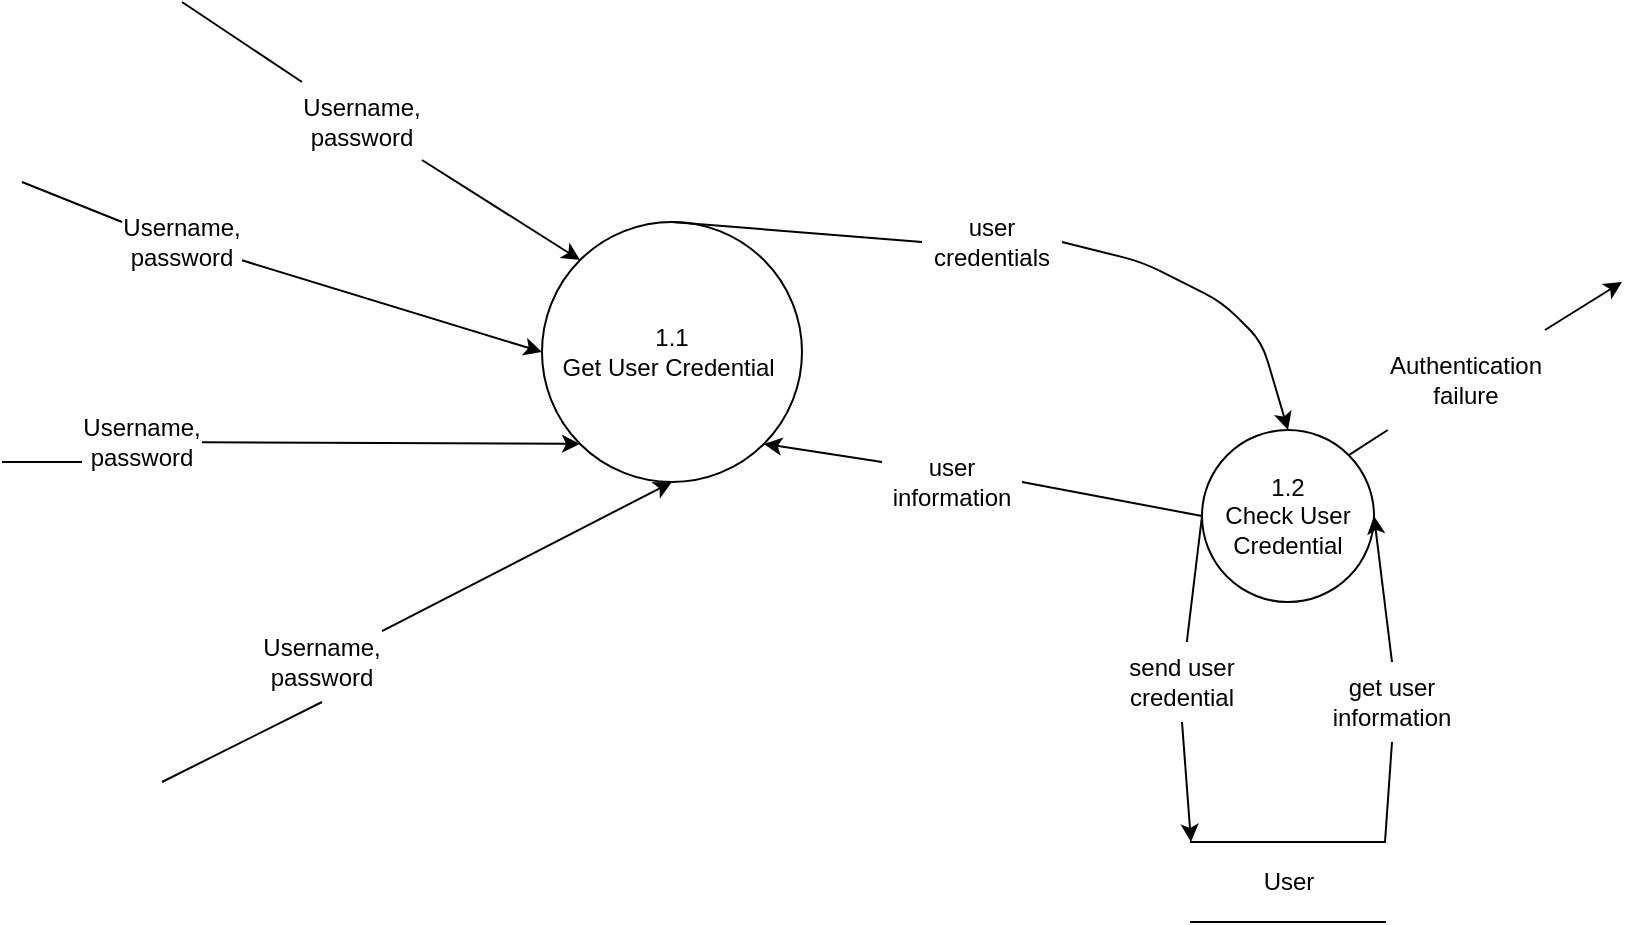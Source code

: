 <mxfile version="14.6.13" type="device"><diagram id="o9sR5rqqMekjmxEWEfXo" name="Page-1"><mxGraphModel dx="1038" dy="548" grid="1" gridSize="10" guides="1" tooltips="1" connect="1" arrows="1" fold="1" page="1" pageScale="1" pageWidth="1169" pageHeight="827" math="0" shadow="0"><root><mxCell id="0"/><mxCell id="1" parent="0"/><mxCell id="2EIA0HogUrLbsiUGBhPT-1" value="1.1&lt;br&gt;Get User Credential&amp;nbsp;" style="ellipse;whiteSpace=wrap;html=1;aspect=fixed;" vertex="1" parent="1"><mxGeometry x="450" y="230" width="130" height="130" as="geometry"/></mxCell><mxCell id="2EIA0HogUrLbsiUGBhPT-2" value="" style="endArrow=classic;html=1;entryX=0;entryY=0;entryDx=0;entryDy=0;startArrow=none;" edge="1" parent="1" source="2EIA0HogUrLbsiUGBhPT-12" target="2EIA0HogUrLbsiUGBhPT-1"><mxGeometry width="50" height="50" relative="1" as="geometry"><mxPoint x="270" y="120" as="sourcePoint"/><mxPoint x="320" y="90" as="targetPoint"/></mxGeometry></mxCell><mxCell id="2EIA0HogUrLbsiUGBhPT-3" value="" style="endArrow=classic;html=1;entryX=0;entryY=0.5;entryDx=0;entryDy=0;startArrow=none;" edge="1" parent="1" source="2EIA0HogUrLbsiUGBhPT-13" target="2EIA0HogUrLbsiUGBhPT-1"><mxGeometry width="50" height="50" relative="1" as="geometry"><mxPoint x="190" y="210" as="sourcePoint"/><mxPoint x="170" y="190" as="targetPoint"/></mxGeometry></mxCell><mxCell id="2EIA0HogUrLbsiUGBhPT-4" value="" style="endArrow=classic;html=1;entryX=0;entryY=1;entryDx=0;entryDy=0;startArrow=none;" edge="1" parent="1" source="2EIA0HogUrLbsiUGBhPT-14" target="2EIA0HogUrLbsiUGBhPT-1"><mxGeometry width="50" height="50" relative="1" as="geometry"><mxPoint x="180" y="350" as="sourcePoint"/><mxPoint x="230" y="300" as="targetPoint"/></mxGeometry></mxCell><mxCell id="2EIA0HogUrLbsiUGBhPT-5" value="" style="endArrow=classic;html=1;entryX=0.5;entryY=1;entryDx=0;entryDy=0;startArrow=none;" edge="1" parent="1" source="2EIA0HogUrLbsiUGBhPT-15" target="2EIA0HogUrLbsiUGBhPT-1"><mxGeometry width="50" height="50" relative="1" as="geometry"><mxPoint x="260" y="510" as="sourcePoint"/><mxPoint x="430" y="389" as="targetPoint"/></mxGeometry></mxCell><mxCell id="2EIA0HogUrLbsiUGBhPT-6" value="" style="endArrow=classic;html=1;exitX=1;exitY=0.5;exitDx=0;exitDy=0;entryX=0.5;entryY=0;entryDx=0;entryDy=0;startArrow=none;" edge="1" parent="1" source="2EIA0HogUrLbsiUGBhPT-21" target="2EIA0HogUrLbsiUGBhPT-7"><mxGeometry width="50" height="50" relative="1" as="geometry"><mxPoint x="710" y="420" as="sourcePoint"/><mxPoint x="730" y="360" as="targetPoint"/><Array as="points"><mxPoint x="750" y="250"/><mxPoint x="790" y="270"/><mxPoint x="810" y="290"/></Array></mxGeometry></mxCell><mxCell id="2EIA0HogUrLbsiUGBhPT-7" value="1.2&lt;br&gt;Check User Credential" style="ellipse;whiteSpace=wrap;html=1;aspect=fixed;" vertex="1" parent="1"><mxGeometry x="780" y="334" width="86" height="86" as="geometry"/></mxCell><mxCell id="2EIA0HogUrLbsiUGBhPT-8" value="User" style="shape=partialRectangle;whiteSpace=wrap;html=1;left=0;right=0;fillColor=none;" vertex="1" parent="1"><mxGeometry x="774.5" y="540" width="97" height="40" as="geometry"/></mxCell><mxCell id="2EIA0HogUrLbsiUGBhPT-15" value="Username, password" style="text;html=1;strokeColor=none;fillColor=none;align=center;verticalAlign=middle;whiteSpace=wrap;rounded=0;" vertex="1" parent="1"><mxGeometry x="310" y="430" width="60" height="40" as="geometry"/></mxCell><mxCell id="2EIA0HogUrLbsiUGBhPT-16" value="" style="endArrow=none;html=1;entryX=0.5;entryY=1;entryDx=0;entryDy=0;" edge="1" parent="1" target="2EIA0HogUrLbsiUGBhPT-15"><mxGeometry width="50" height="50" relative="1" as="geometry"><mxPoint x="260" y="510" as="sourcePoint"/><mxPoint x="515" y="360" as="targetPoint"/></mxGeometry></mxCell><mxCell id="2EIA0HogUrLbsiUGBhPT-14" value="Username, password" style="text;html=1;strokeColor=none;fillColor=none;align=center;verticalAlign=middle;whiteSpace=wrap;rounded=0;" vertex="1" parent="1"><mxGeometry x="220" y="320" width="60" height="40" as="geometry"/></mxCell><mxCell id="2EIA0HogUrLbsiUGBhPT-17" value="" style="endArrow=none;html=1;entryX=0;entryY=0.75;entryDx=0;entryDy=0;" edge="1" parent="1" target="2EIA0HogUrLbsiUGBhPT-14"><mxGeometry width="50" height="50" relative="1" as="geometry"><mxPoint x="180" y="350" as="sourcePoint"/><mxPoint x="469.038" y="340.962" as="targetPoint"/></mxGeometry></mxCell><mxCell id="2EIA0HogUrLbsiUGBhPT-13" value="Username, password" style="text;html=1;strokeColor=none;fillColor=none;align=center;verticalAlign=middle;whiteSpace=wrap;rounded=0;" vertex="1" parent="1"><mxGeometry x="240" y="220" width="60" height="40" as="geometry"/></mxCell><mxCell id="2EIA0HogUrLbsiUGBhPT-19" value="" style="endArrow=none;html=1;entryX=0;entryY=0.25;entryDx=0;entryDy=0;" edge="1" parent="1" target="2EIA0HogUrLbsiUGBhPT-13"><mxGeometry width="50" height="50" relative="1" as="geometry"><mxPoint x="190" y="210" as="sourcePoint"/><mxPoint x="450" y="295" as="targetPoint"/></mxGeometry></mxCell><mxCell id="2EIA0HogUrLbsiUGBhPT-12" value="Username, password" style="text;html=1;strokeColor=none;fillColor=none;align=center;verticalAlign=middle;whiteSpace=wrap;rounded=0;" vertex="1" parent="1"><mxGeometry x="330" y="160" width="60" height="40" as="geometry"/></mxCell><mxCell id="2EIA0HogUrLbsiUGBhPT-20" value="" style="endArrow=none;html=1;entryX=0;entryY=0;entryDx=0;entryDy=0;" edge="1" parent="1" target="2EIA0HogUrLbsiUGBhPT-12"><mxGeometry width="50" height="50" relative="1" as="geometry"><mxPoint x="270" y="120" as="sourcePoint"/><mxPoint x="469.038" y="249.038" as="targetPoint"/></mxGeometry></mxCell><mxCell id="2EIA0HogUrLbsiUGBhPT-21" value="user credentials" style="text;html=1;strokeColor=none;fillColor=none;align=center;verticalAlign=middle;whiteSpace=wrap;rounded=0;" vertex="1" parent="1"><mxGeometry x="640" y="220" width="70" height="40" as="geometry"/></mxCell><mxCell id="2EIA0HogUrLbsiUGBhPT-22" value="" style="endArrow=none;html=1;exitX=0.5;exitY=0;exitDx=0;exitDy=0;entryX=0;entryY=0.5;entryDx=0;entryDy=0;" edge="1" parent="1" source="2EIA0HogUrLbsiUGBhPT-1" target="2EIA0HogUrLbsiUGBhPT-21"><mxGeometry width="50" height="50" relative="1" as="geometry"><mxPoint x="580" y="295" as="sourcePoint"/><mxPoint x="784" y="347.36" as="targetPoint"/></mxGeometry></mxCell><mxCell id="2EIA0HogUrLbsiUGBhPT-23" value="" style="endArrow=classic;html=1;exitX=0.5;exitY=1;exitDx=0;exitDy=0;entryX=0;entryY=0;entryDx=0;entryDy=0;startArrow=none;" edge="1" parent="1" source="2EIA0HogUrLbsiUGBhPT-30" target="2EIA0HogUrLbsiUGBhPT-8"><mxGeometry width="50" height="50" relative="1" as="geometry"><mxPoint x="810" y="530" as="sourcePoint"/><mxPoint x="860" y="480" as="targetPoint"/></mxGeometry></mxCell><mxCell id="2EIA0HogUrLbsiUGBhPT-24" value="" style="endArrow=classic;html=1;exitX=1;exitY=0;exitDx=0;exitDy=0;startArrow=none;" edge="1" parent="1" source="2EIA0HogUrLbsiUGBhPT-26"><mxGeometry width="50" height="50" relative="1" as="geometry"><mxPoint x="880" y="310" as="sourcePoint"/><mxPoint x="990" y="260" as="targetPoint"/></mxGeometry></mxCell><mxCell id="2EIA0HogUrLbsiUGBhPT-25" value="" style="endArrow=classic;html=1;exitX=0.5;exitY=0;exitDx=0;exitDy=0;entryX=1;entryY=0.5;entryDx=0;entryDy=0;startArrow=none;" edge="1" parent="1" source="2EIA0HogUrLbsiUGBhPT-31" target="2EIA0HogUrLbsiUGBhPT-7"><mxGeometry width="50" height="50" relative="1" as="geometry"><mxPoint x="890" y="500" as="sourcePoint"/><mxPoint x="940" y="450" as="targetPoint"/></mxGeometry></mxCell><mxCell id="2EIA0HogUrLbsiUGBhPT-26" value="Authentication failure" style="text;html=1;strokeColor=none;fillColor=none;align=center;verticalAlign=middle;whiteSpace=wrap;rounded=0;" vertex="1" parent="1"><mxGeometry x="871.5" y="284" width="80" height="50" as="geometry"/></mxCell><mxCell id="2EIA0HogUrLbsiUGBhPT-27" value="" style="endArrow=none;html=1;exitX=1;exitY=0;exitDx=0;exitDy=0;" edge="1" parent="1" source="2EIA0HogUrLbsiUGBhPT-7" target="2EIA0HogUrLbsiUGBhPT-26"><mxGeometry width="50" height="50" relative="1" as="geometry"><mxPoint x="853.406" y="346.594" as="sourcePoint"/><mxPoint x="980" y="270" as="targetPoint"/></mxGeometry></mxCell><mxCell id="2EIA0HogUrLbsiUGBhPT-28" value="" style="endArrow=classic;html=1;entryX=1;entryY=1;entryDx=0;entryDy=0;exitX=0;exitY=0.25;exitDx=0;exitDy=0;startArrow=none;" edge="1" parent="1" source="2EIA0HogUrLbsiUGBhPT-37" target="2EIA0HogUrLbsiUGBhPT-1"><mxGeometry width="50" height="50" relative="1" as="geometry"><mxPoint x="640" y="420" as="sourcePoint"/><mxPoint x="690" y="370" as="targetPoint"/></mxGeometry></mxCell><mxCell id="2EIA0HogUrLbsiUGBhPT-30" value="send user credential" style="text;html=1;strokeColor=none;fillColor=none;align=center;verticalAlign=middle;whiteSpace=wrap;rounded=0;" vertex="1" parent="1"><mxGeometry x="740" y="440" width="60" height="40" as="geometry"/></mxCell><mxCell id="2EIA0HogUrLbsiUGBhPT-34" value="" style="endArrow=none;html=1;exitX=0;exitY=0.5;exitDx=0;exitDy=0;" edge="1" parent="1" source="2EIA0HogUrLbsiUGBhPT-7" target="2EIA0HogUrLbsiUGBhPT-30"><mxGeometry width="50" height="50" relative="1" as="geometry"><mxPoint x="780" y="377" as="sourcePoint"/><mxPoint x="774.5" y="540" as="targetPoint"/></mxGeometry></mxCell><mxCell id="2EIA0HogUrLbsiUGBhPT-31" value="get user information" style="text;html=1;strokeColor=none;fillColor=none;align=center;verticalAlign=middle;whiteSpace=wrap;rounded=0;" vertex="1" parent="1"><mxGeometry x="840" y="450" width="70" height="40" as="geometry"/></mxCell><mxCell id="2EIA0HogUrLbsiUGBhPT-36" value="" style="endArrow=none;html=1;exitX=1;exitY=0;exitDx=0;exitDy=0;entryX=0.5;entryY=1;entryDx=0;entryDy=0;" edge="1" parent="1" source="2EIA0HogUrLbsiUGBhPT-8" target="2EIA0HogUrLbsiUGBhPT-31"><mxGeometry width="50" height="50" relative="1" as="geometry"><mxPoint x="871.5" y="540" as="sourcePoint"/><mxPoint x="866" y="377" as="targetPoint"/></mxGeometry></mxCell><mxCell id="2EIA0HogUrLbsiUGBhPT-37" value="user information" style="text;html=1;strokeColor=none;fillColor=none;align=center;verticalAlign=middle;whiteSpace=wrap;rounded=0;" vertex="1" parent="1"><mxGeometry x="620" y="340" width="70" height="40" as="geometry"/></mxCell><mxCell id="2EIA0HogUrLbsiUGBhPT-38" value="" style="endArrow=none;html=1;entryX=1;entryY=0.5;entryDx=0;entryDy=0;exitX=0;exitY=0.5;exitDx=0;exitDy=0;" edge="1" parent="1" source="2EIA0HogUrLbsiUGBhPT-7" target="2EIA0HogUrLbsiUGBhPT-37"><mxGeometry width="50" height="50" relative="1" as="geometry"><mxPoint x="780" y="377" as="sourcePoint"/><mxPoint x="560.962" y="340.962" as="targetPoint"/></mxGeometry></mxCell></root></mxGraphModel></diagram></mxfile>